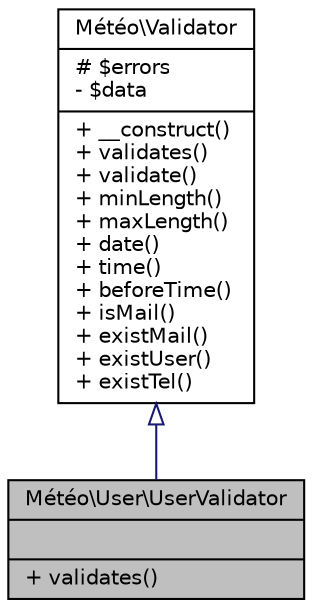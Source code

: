 digraph "Météo\User\UserValidator"
{
 // LATEX_PDF_SIZE
  edge [fontname="Helvetica",fontsize="10",labelfontname="Helvetica",labelfontsize="10"];
  node [fontname="Helvetica",fontsize="10",shape=record];
  Node1 [label="{Météo\\User\\UserValidator\n||+ validates()\l}",height=0.2,width=0.4,color="black", fillcolor="grey75", style="filled", fontcolor="black",tooltip=" "];
  Node2 -> Node1 [dir="back",color="midnightblue",fontsize="10",style="solid",arrowtail="onormal",fontname="Helvetica"];
  Node2 [label="{Météo\\Validator\n|# $errors\l- $data\l|+ __construct()\l+ validates()\l+ validate()\l+ minLength()\l+ maxLength()\l+ date()\l+ time()\l+ beforeTime()\l+ isMail()\l+ existMail()\l+ existUser()\l+ existTel()\l}",height=0.2,width=0.4,color="black", fillcolor="white", style="filled",URL="$class_m_xC3_xA9t_xC3_xA9o_1_1_validator.html",tooltip=" "];
}
